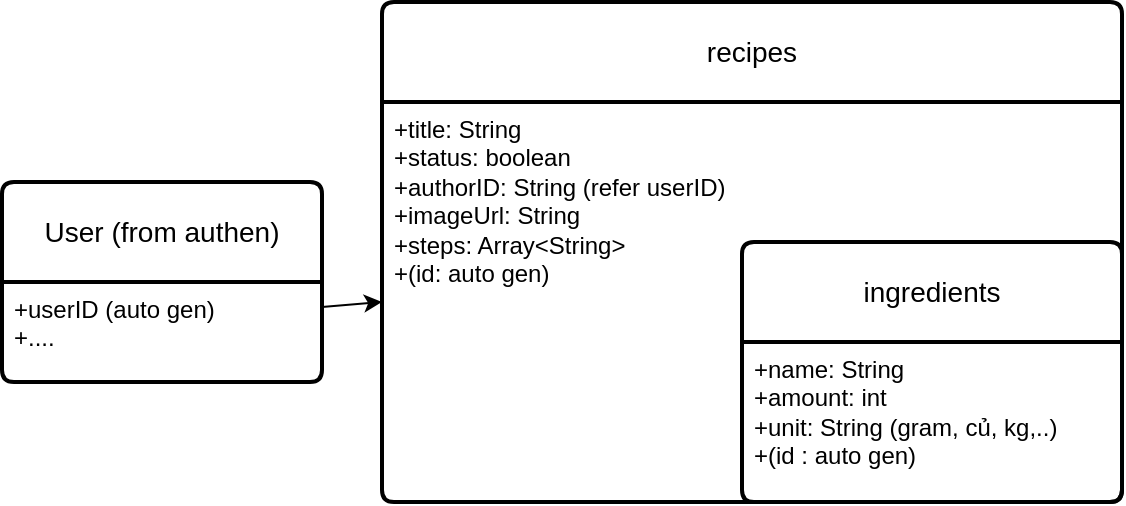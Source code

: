 <mxfile>
    <diagram id="zggevdxHLrclEmwLhONc" name="Page-1">
        <mxGraphModel dx="917" dy="611" grid="1" gridSize="10" guides="1" tooltips="1" connect="1" arrows="1" fold="1" page="1" pageScale="1" pageWidth="850" pageHeight="1100" math="0" shadow="0">
            <root>
                <mxCell id="0"/>
                <mxCell id="1" parent="0"/>
                <mxCell id="2" value="recipes" style="swimlane;childLayout=stackLayout;horizontal=1;startSize=50;horizontalStack=0;rounded=1;fontSize=14;fontStyle=0;strokeWidth=2;resizeParent=0;resizeLast=1;shadow=0;dashed=0;align=center;arcSize=4;whiteSpace=wrap;html=1;" parent="1" vertex="1">
                    <mxGeometry x="270" y="160" width="370" height="250" as="geometry"/>
                </mxCell>
                <mxCell id="3" value="+title: String&lt;div&gt;+status: boolean&lt;/div&gt;&lt;div&gt;+authorID: String (refer userID)&lt;/div&gt;&lt;div&gt;+imageUrl: String&lt;/div&gt;&lt;div&gt;+steps: Array&amp;lt;String&amp;gt;&lt;/div&gt;&lt;div&gt;+(id: auto gen)&lt;/div&gt;" style="align=left;strokeColor=none;fillColor=none;spacingLeft=4;fontSize=12;verticalAlign=top;resizable=0;rotatable=0;part=1;html=1;" parent="2" vertex="1">
                    <mxGeometry y="50" width="370" height="200" as="geometry"/>
                </mxCell>
                <mxCell id="10" value="User (from authen)" style="swimlane;childLayout=stackLayout;horizontal=1;startSize=50;horizontalStack=0;rounded=1;fontSize=14;fontStyle=0;strokeWidth=2;resizeParent=0;resizeLast=1;shadow=0;dashed=0;align=center;arcSize=4;whiteSpace=wrap;html=1;" parent="1" vertex="1">
                    <mxGeometry x="80" y="250" width="160" height="100" as="geometry"/>
                </mxCell>
                <mxCell id="11" value="+userID (auto gen)&lt;div&gt;+....&lt;/div&gt;" style="align=left;strokeColor=none;fillColor=none;spacingLeft=4;fontSize=12;verticalAlign=top;resizable=0;rotatable=0;part=1;html=1;" parent="10" vertex="1">
                    <mxGeometry y="50" width="160" height="50" as="geometry"/>
                </mxCell>
                <mxCell id="4" value="ingredients" style="swimlane;childLayout=stackLayout;horizontal=1;startSize=50;horizontalStack=0;rounded=1;fontSize=14;fontStyle=0;strokeWidth=2;resizeParent=0;resizeLast=1;shadow=0;dashed=0;align=center;arcSize=4;whiteSpace=wrap;html=1;" parent="1" vertex="1">
                    <mxGeometry x="450" y="280" width="190" height="130" as="geometry"/>
                </mxCell>
                <mxCell id="5" value="+name: String&lt;div&gt;+amount: int&lt;/div&gt;&lt;div&gt;+unit: String (gram, củ, kg,..)&lt;/div&gt;&lt;div&gt;+(id : auto gen)&lt;/div&gt;" style="align=left;strokeColor=none;fillColor=none;spacingLeft=4;fontSize=12;verticalAlign=top;resizable=0;rotatable=0;part=1;html=1;" parent="4" vertex="1">
                    <mxGeometry y="50" width="190" height="80" as="geometry"/>
                </mxCell>
                <mxCell id="17" style="edgeStyle=none;html=1;exitX=1;exitY=0.25;exitDx=0;exitDy=0;entryX=0;entryY=0.5;entryDx=0;entryDy=0;" parent="1" source="11" target="3" edge="1">
                    <mxGeometry relative="1" as="geometry"/>
                </mxCell>
            </root>
        </mxGraphModel>
    </diagram>
</mxfile>